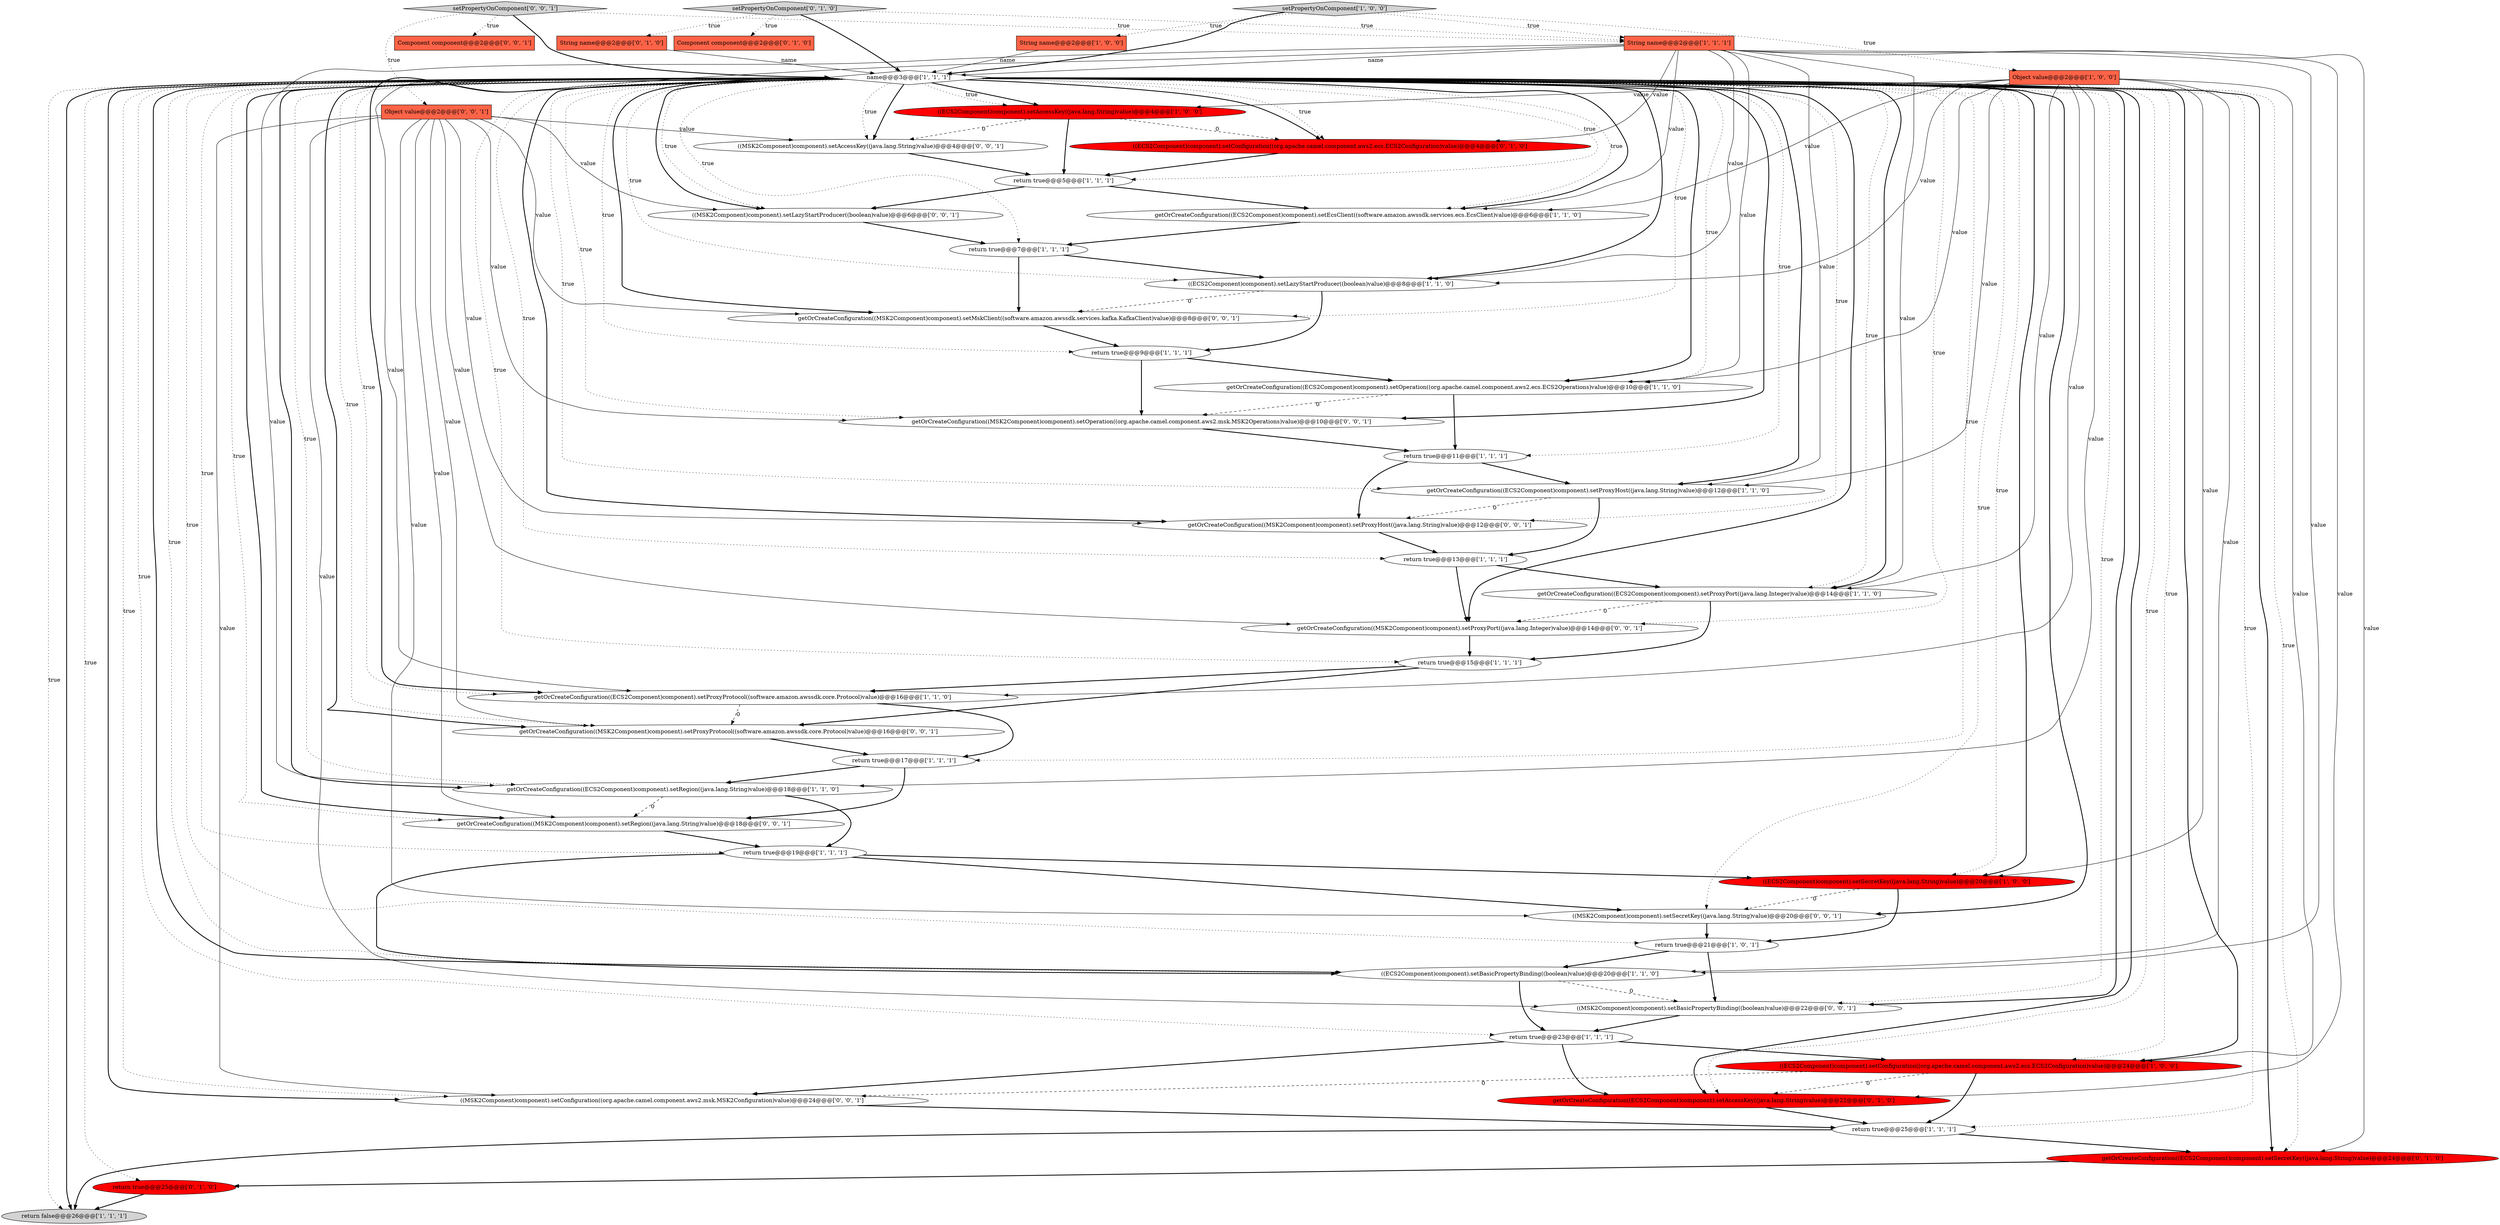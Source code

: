 digraph {
26 [style = filled, label = "return true@@@23@@@['1', '1', '1']", fillcolor = white, shape = ellipse image = "AAA0AAABBB1BBB"];
39 [style = filled, label = "getOrCreateConfiguration((MSK2Component)component).setMskClient((software.amazon.awssdk.services.kafka.KafkaClient)value)@@@8@@@['0', '0', '1']", fillcolor = white, shape = ellipse image = "AAA0AAABBB3BBB"];
24 [style = filled, label = "return true@@@25@@@['1', '1', '1']", fillcolor = white, shape = ellipse image = "AAA0AAABBB1BBB"];
23 [style = filled, label = "((ECS2Component)component).setSecretKey((java.lang.String)value)@@@20@@@['1', '0', '0']", fillcolor = red, shape = ellipse image = "AAA1AAABBB1BBB"];
45 [style = filled, label = "getOrCreateConfiguration((MSK2Component)component).setProxyProtocol((software.amazon.awssdk.core.Protocol)value)@@@16@@@['0', '0', '1']", fillcolor = white, shape = ellipse image = "AAA0AAABBB3BBB"];
8 [style = filled, label = "((ECS2Component)component).setLazyStartProducer((boolean)value)@@@8@@@['1', '1', '0']", fillcolor = white, shape = ellipse image = "AAA0AAABBB1BBB"];
22 [style = filled, label = "return true@@@17@@@['1', '1', '1']", fillcolor = white, shape = ellipse image = "AAA0AAABBB1BBB"];
41 [style = filled, label = "((MSK2Component)component).setBasicPropertyBinding((boolean)value)@@@22@@@['0', '0', '1']", fillcolor = white, shape = ellipse image = "AAA0AAABBB3BBB"];
12 [style = filled, label = "getOrCreateConfiguration((ECS2Component)component).setProxyHost((java.lang.String)value)@@@12@@@['1', '1', '0']", fillcolor = white, shape = ellipse image = "AAA0AAABBB1BBB"];
10 [style = filled, label = "getOrCreateConfiguration((ECS2Component)component).setOperation((org.apache.camel.component.aws2.ecs.ECS2Operations)value)@@@10@@@['1', '1', '0']", fillcolor = white, shape = ellipse image = "AAA0AAABBB1BBB"];
25 [style = filled, label = "return true@@@7@@@['1', '1', '1']", fillcolor = white, shape = ellipse image = "AAA0AAABBB1BBB"];
48 [style = filled, label = "((MSK2Component)component).setSecretKey((java.lang.String)value)@@@20@@@['0', '0', '1']", fillcolor = white, shape = ellipse image = "AAA0AAABBB3BBB"];
29 [style = filled, label = "String name@@@2@@@['0', '1', '0']", fillcolor = tomato, shape = box image = "AAA0AAABBB2BBB"];
4 [style = filled, label = "getOrCreateConfiguration((ECS2Component)component).setEcsClient((software.amazon.awssdk.services.ecs.EcsClient)value)@@@6@@@['1', '1', '0']", fillcolor = white, shape = ellipse image = "AAA0AAABBB1BBB"];
16 [style = filled, label = "Object value@@@2@@@['1', '0', '0']", fillcolor = tomato, shape = box image = "AAA0AAABBB1BBB"];
32 [style = filled, label = "getOrCreateConfiguration((ECS2Component)component).setAccessKey((java.lang.String)value)@@@22@@@['0', '1', '0']", fillcolor = red, shape = ellipse image = "AAA1AAABBB2BBB"];
37 [style = filled, label = "Component component@@@2@@@['0', '0', '1']", fillcolor = tomato, shape = box image = "AAA0AAABBB3BBB"];
17 [style = filled, label = "((ECS2Component)component).setBasicPropertyBinding((boolean)value)@@@20@@@['1', '1', '0']", fillcolor = white, shape = ellipse image = "AAA0AAABBB1BBB"];
11 [style = filled, label = "getOrCreateConfiguration((ECS2Component)component).setRegion((java.lang.String)value)@@@18@@@['1', '1', '0']", fillcolor = white, shape = ellipse image = "AAA0AAABBB1BBB"];
19 [style = filled, label = "name@@@3@@@['1', '1', '1']", fillcolor = white, shape = diamond image = "AAA0AAABBB1BBB"];
0 [style = filled, label = "getOrCreateConfiguration((ECS2Component)component).setProxyPort((java.lang.Integer)value)@@@14@@@['1', '1', '0']", fillcolor = white, shape = ellipse image = "AAA0AAABBB1BBB"];
3 [style = filled, label = "((ECS2Component)component).setAccessKey((java.lang.String)value)@@@4@@@['1', '0', '0']", fillcolor = red, shape = ellipse image = "AAA1AAABBB1BBB"];
40 [style = filled, label = "setPropertyOnComponent['0', '0', '1']", fillcolor = lightgray, shape = diamond image = "AAA0AAABBB3BBB"];
27 [style = filled, label = "return true@@@13@@@['1', '1', '1']", fillcolor = white, shape = ellipse image = "AAA0AAABBB1BBB"];
44 [style = filled, label = "getOrCreateConfiguration((MSK2Component)component).setRegion((java.lang.String)value)@@@18@@@['0', '0', '1']", fillcolor = white, shape = ellipse image = "AAA0AAABBB3BBB"];
46 [style = filled, label = "getOrCreateConfiguration((MSK2Component)component).setOperation((org.apache.camel.component.aws2.msk.MSK2Operations)value)@@@10@@@['0', '0', '1']", fillcolor = white, shape = ellipse image = "AAA0AAABBB3BBB"];
13 [style = filled, label = "return true@@@15@@@['1', '1', '1']", fillcolor = white, shape = ellipse image = "AAA0AAABBB1BBB"];
47 [style = filled, label = "getOrCreateConfiguration((MSK2Component)component).setProxyHost((java.lang.String)value)@@@12@@@['0', '0', '1']", fillcolor = white, shape = ellipse image = "AAA0AAABBB3BBB"];
2 [style = filled, label = "return true@@@5@@@['1', '1', '1']", fillcolor = white, shape = ellipse image = "AAA0AAABBB1BBB"];
30 [style = filled, label = "Component component@@@2@@@['0', '1', '0']", fillcolor = tomato, shape = box image = "AAA0AAABBB2BBB"];
21 [style = filled, label = "String name@@@2@@@['1', '1', '1']", fillcolor = tomato, shape = box image = "AAA0AAABBB1BBB"];
9 [style = filled, label = "((ECS2Component)component).setConfiguration((org.apache.camel.component.aws2.ecs.ECS2Configuration)value)@@@24@@@['1', '0', '0']", fillcolor = red, shape = ellipse image = "AAA1AAABBB1BBB"];
43 [style = filled, label = "Object value@@@2@@@['0', '0', '1']", fillcolor = tomato, shape = box image = "AAA0AAABBB3BBB"];
36 [style = filled, label = "((MSK2Component)component).setConfiguration((org.apache.camel.component.aws2.msk.MSK2Configuration)value)@@@24@@@['0', '0', '1']", fillcolor = white, shape = ellipse image = "AAA0AAABBB3BBB"];
33 [style = filled, label = "setPropertyOnComponent['0', '1', '0']", fillcolor = lightgray, shape = diamond image = "AAA0AAABBB2BBB"];
31 [style = filled, label = "return true@@@25@@@['0', '1', '0']", fillcolor = red, shape = ellipse image = "AAA1AAABBB2BBB"];
42 [style = filled, label = "getOrCreateConfiguration((MSK2Component)component).setProxyPort((java.lang.Integer)value)@@@14@@@['0', '0', '1']", fillcolor = white, shape = ellipse image = "AAA0AAABBB3BBB"];
5 [style = filled, label = "getOrCreateConfiguration((ECS2Component)component).setProxyProtocol((software.amazon.awssdk.core.Protocol)value)@@@16@@@['1', '1', '0']", fillcolor = white, shape = ellipse image = "AAA0AAABBB1BBB"];
7 [style = filled, label = "return false@@@26@@@['1', '1', '1']", fillcolor = lightgray, shape = ellipse image = "AAA0AAABBB1BBB"];
34 [style = filled, label = "getOrCreateConfiguration((ECS2Component)component).setSecretKey((java.lang.String)value)@@@24@@@['0', '1', '0']", fillcolor = red, shape = ellipse image = "AAA1AAABBB2BBB"];
18 [style = filled, label = "return true@@@11@@@['1', '1', '1']", fillcolor = white, shape = ellipse image = "AAA0AAABBB1BBB"];
35 [style = filled, label = "((MSK2Component)component).setAccessKey((java.lang.String)value)@@@4@@@['0', '0', '1']", fillcolor = white, shape = ellipse image = "AAA0AAABBB3BBB"];
14 [style = filled, label = "return true@@@9@@@['1', '1', '1']", fillcolor = white, shape = ellipse image = "AAA0AAABBB1BBB"];
20 [style = filled, label = "return true@@@21@@@['1', '0', '1']", fillcolor = white, shape = ellipse image = "AAA0AAABBB1BBB"];
15 [style = filled, label = "String name@@@2@@@['1', '0', '0']", fillcolor = tomato, shape = box image = "AAA0AAABBB1BBB"];
38 [style = filled, label = "((MSK2Component)component).setLazyStartProducer((boolean)value)@@@6@@@['0', '0', '1']", fillcolor = white, shape = ellipse image = "AAA0AAABBB3BBB"];
1 [style = filled, label = "setPropertyOnComponent['1', '0', '0']", fillcolor = lightgray, shape = diamond image = "AAA0AAABBB1BBB"];
6 [style = filled, label = "return true@@@19@@@['1', '1', '1']", fillcolor = white, shape = ellipse image = "AAA0AAABBB1BBB"];
28 [style = filled, label = "((ECS2Component)component).setConfiguration((org.apache.camel.component.aws2.ecs.ECS2Configuration)value)@@@4@@@['0', '1', '0']", fillcolor = red, shape = ellipse image = "AAA1AAABBB2BBB"];
19->10 [style = dotted, label="true"];
9->36 [style = dashed, label="0"];
16->23 [style = solid, label="value"];
0->13 [style = bold, label=""];
4->25 [style = bold, label=""];
23->48 [style = dashed, label="0"];
1->21 [style = dotted, label="true"];
24->34 [style = bold, label=""];
26->9 [style = bold, label=""];
39->14 [style = bold, label=""];
19->11 [style = bold, label=""];
19->36 [style = bold, label=""];
19->45 [style = dotted, label="true"];
47->27 [style = bold, label=""];
43->41 [style = solid, label="value"];
21->12 [style = solid, label="value"];
40->37 [style = dotted, label="true"];
40->43 [style = dotted, label="true"];
21->19 [style = solid, label="name"];
17->41 [style = dashed, label="0"];
19->44 [style = bold, label=""];
19->5 [style = bold, label=""];
19->44 [style = dotted, label="true"];
36->24 [style = bold, label=""];
0->42 [style = dashed, label="0"];
21->28 [style = solid, label="value"];
19->9 [style = bold, label=""];
19->11 [style = dotted, label="true"];
45->22 [style = bold, label=""];
14->46 [style = bold, label=""];
13->45 [style = bold, label=""];
43->46 [style = solid, label="value"];
19->28 [style = bold, label=""];
19->35 [style = dotted, label="true"];
19->3 [style = bold, label=""];
9->24 [style = bold, label=""];
43->35 [style = solid, label="value"];
19->42 [style = bold, label=""];
19->34 [style = bold, label=""];
26->32 [style = bold, label=""];
27->0 [style = bold, label=""];
19->12 [style = bold, label=""];
16->10 [style = solid, label="value"];
21->10 [style = solid, label="value"];
19->17 [style = dotted, label="true"];
19->38 [style = dotted, label="true"];
18->12 [style = bold, label=""];
19->39 [style = bold, label=""];
14->10 [style = bold, label=""];
34->31 [style = bold, label=""];
19->27 [style = dotted, label="true"];
16->12 [style = solid, label="value"];
19->36 [style = dotted, label="true"];
2->4 [style = bold, label=""];
20->41 [style = bold, label=""];
3->2 [style = bold, label=""];
19->41 [style = bold, label=""];
19->4 [style = dotted, label="true"];
19->3 [style = dotted, label="true"];
19->0 [style = dotted, label="true"];
1->15 [style = dotted, label="true"];
12->47 [style = dashed, label="0"];
5->45 [style = dashed, label="0"];
19->9 [style = dotted, label="true"];
19->22 [style = dotted, label="true"];
19->41 [style = dotted, label="true"];
13->5 [style = bold, label=""];
38->25 [style = bold, label=""];
19->46 [style = bold, label=""];
16->0 [style = solid, label="value"];
1->19 [style = bold, label=""];
24->7 [style = bold, label=""];
5->22 [style = bold, label=""];
19->38 [style = bold, label=""];
22->11 [style = bold, label=""];
19->26 [style = dotted, label="true"];
6->48 [style = bold, label=""];
22->44 [style = bold, label=""];
19->47 [style = dotted, label="true"];
43->36 [style = solid, label="value"];
21->32 [style = solid, label="value"];
6->17 [style = bold, label=""];
10->18 [style = bold, label=""];
19->34 [style = dotted, label="true"];
23->20 [style = bold, label=""];
3->28 [style = dashed, label="0"];
3->35 [style = dashed, label="0"];
25->39 [style = bold, label=""];
18->47 [style = bold, label=""];
6->23 [style = bold, label=""];
11->44 [style = dashed, label="0"];
35->2 [style = bold, label=""];
19->18 [style = dotted, label="true"];
19->12 [style = dotted, label="true"];
8->14 [style = bold, label=""];
40->19 [style = bold, label=""];
19->10 [style = bold, label=""];
19->17 [style = bold, label=""];
19->24 [style = dotted, label="true"];
19->7 [style = dotted, label="true"];
19->42 [style = dotted, label="true"];
46->18 [style = bold, label=""];
19->8 [style = dotted, label="true"];
31->7 [style = bold, label=""];
19->0 [style = bold, label=""];
43->42 [style = solid, label="value"];
9->32 [style = dashed, label="0"];
10->46 [style = dashed, label="0"];
43->45 [style = solid, label="value"];
19->28 [style = dotted, label="true"];
19->45 [style = bold, label=""];
19->47 [style = bold, label=""];
16->3 [style = solid, label="value"];
16->9 [style = solid, label="value"];
33->21 [style = dotted, label="true"];
19->32 [style = bold, label=""];
43->39 [style = solid, label="value"];
21->34 [style = solid, label="value"];
21->5 [style = solid, label="value"];
16->4 [style = solid, label="value"];
43->47 [style = solid, label="value"];
19->35 [style = bold, label=""];
19->5 [style = dotted, label="true"];
33->29 [style = dotted, label="true"];
1->16 [style = dotted, label="true"];
19->39 [style = dotted, label="true"];
33->19 [style = bold, label=""];
16->5 [style = solid, label="value"];
21->4 [style = solid, label="value"];
21->0 [style = solid, label="value"];
12->27 [style = bold, label=""];
19->31 [style = dotted, label="true"];
21->17 [style = solid, label="value"];
19->14 [style = dotted, label="true"];
19->25 [style = dotted, label="true"];
17->26 [style = bold, label=""];
20->17 [style = bold, label=""];
19->48 [style = dotted, label="true"];
42->13 [style = bold, label=""];
19->48 [style = bold, label=""];
44->6 [style = bold, label=""];
19->2 [style = dotted, label="true"];
29->19 [style = solid, label="name"];
19->20 [style = dotted, label="true"];
26->36 [style = bold, label=""];
43->48 [style = solid, label="value"];
40->21 [style = dotted, label="true"];
11->6 [style = bold, label=""];
19->23 [style = dotted, label="true"];
19->13 [style = dotted, label="true"];
21->8 [style = solid, label="value"];
33->30 [style = dotted, label="true"];
16->8 [style = solid, label="value"];
19->8 [style = bold, label=""];
27->42 [style = bold, label=""];
43->38 [style = solid, label="value"];
2->38 [style = bold, label=""];
21->11 [style = solid, label="value"];
28->2 [style = bold, label=""];
43->44 [style = solid, label="value"];
15->19 [style = solid, label="name"];
16->17 [style = solid, label="value"];
19->32 [style = dotted, label="true"];
19->23 [style = bold, label=""];
8->39 [style = dashed, label="0"];
48->20 [style = bold, label=""];
19->46 [style = dotted, label="true"];
25->8 [style = bold, label=""];
19->6 [style = dotted, label="true"];
19->4 [style = bold, label=""];
41->26 [style = bold, label=""];
32->24 [style = bold, label=""];
19->7 [style = bold, label=""];
16->11 [style = solid, label="value"];
}
